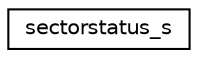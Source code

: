 digraph "Graphical Class Hierarchy"
{
 // LATEX_PDF_SIZE
  edge [fontname="Helvetica",fontsize="10",labelfontname="Helvetica",labelfontsize="10"];
  node [fontname="Helvetica",fontsize="10",shape=record];
  rankdir="LR";
  Node0 [label="sectorstatus_s",height=0.2,width=0.4,color="black", fillcolor="white", style="filled",URL="$structsectorstatus__s.html",tooltip=" "];
}
